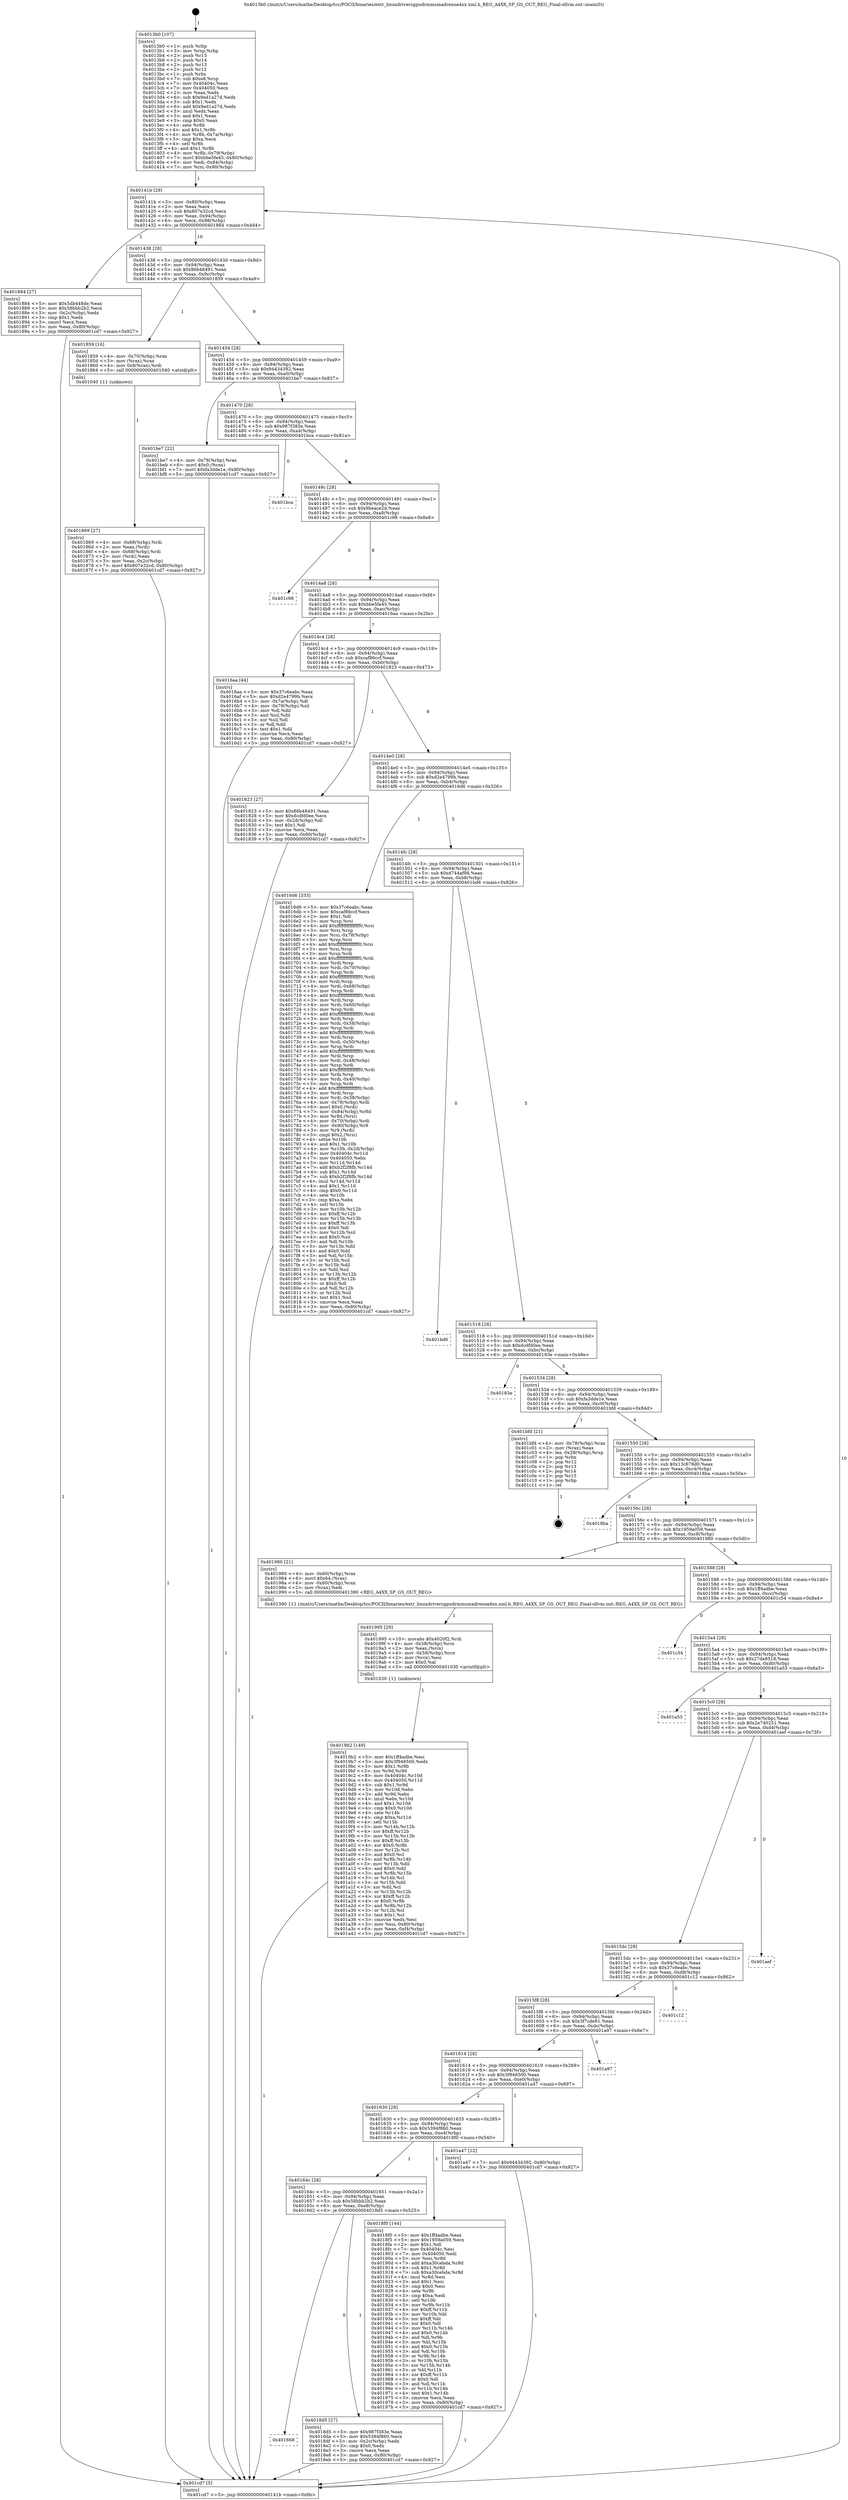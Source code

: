 digraph "0x4013b0" {
  label = "0x4013b0 (/mnt/c/Users/mathe/Desktop/tcc/POCII/binaries/extr_linuxdriversgpudrmmsmadrenoa4xx.xml.h_REG_A4XX_SP_GS_OUT_REG_Final-ollvm.out::main(0))"
  labelloc = "t"
  node[shape=record]

  Entry [label="",width=0.3,height=0.3,shape=circle,fillcolor=black,style=filled]
  "0x40141b" [label="{
     0x40141b [29]\l
     | [instrs]\l
     &nbsp;&nbsp;0x40141b \<+3\>: mov -0x80(%rbp),%eax\l
     &nbsp;&nbsp;0x40141e \<+2\>: mov %eax,%ecx\l
     &nbsp;&nbsp;0x401420 \<+6\>: sub $0x807e32cd,%ecx\l
     &nbsp;&nbsp;0x401426 \<+6\>: mov %eax,-0x94(%rbp)\l
     &nbsp;&nbsp;0x40142c \<+6\>: mov %ecx,-0x98(%rbp)\l
     &nbsp;&nbsp;0x401432 \<+6\>: je 0000000000401884 \<main+0x4d4\>\l
  }"]
  "0x401884" [label="{
     0x401884 [27]\l
     | [instrs]\l
     &nbsp;&nbsp;0x401884 \<+5\>: mov $0x5db448de,%eax\l
     &nbsp;&nbsp;0x401889 \<+5\>: mov $0x58bbb2b2,%ecx\l
     &nbsp;&nbsp;0x40188e \<+3\>: mov -0x2c(%rbp),%edx\l
     &nbsp;&nbsp;0x401891 \<+3\>: cmp $0x1,%edx\l
     &nbsp;&nbsp;0x401894 \<+3\>: cmovl %ecx,%eax\l
     &nbsp;&nbsp;0x401897 \<+3\>: mov %eax,-0x80(%rbp)\l
     &nbsp;&nbsp;0x40189a \<+5\>: jmp 0000000000401cd7 \<main+0x927\>\l
  }"]
  "0x401438" [label="{
     0x401438 [28]\l
     | [instrs]\l
     &nbsp;&nbsp;0x401438 \<+5\>: jmp 000000000040143d \<main+0x8d\>\l
     &nbsp;&nbsp;0x40143d \<+6\>: mov -0x94(%rbp),%eax\l
     &nbsp;&nbsp;0x401443 \<+5\>: sub $0x86b48491,%eax\l
     &nbsp;&nbsp;0x401448 \<+6\>: mov %eax,-0x9c(%rbp)\l
     &nbsp;&nbsp;0x40144e \<+6\>: je 0000000000401859 \<main+0x4a9\>\l
  }"]
  Exit [label="",width=0.3,height=0.3,shape=circle,fillcolor=black,style=filled,peripheries=2]
  "0x401859" [label="{
     0x401859 [16]\l
     | [instrs]\l
     &nbsp;&nbsp;0x401859 \<+4\>: mov -0x70(%rbp),%rax\l
     &nbsp;&nbsp;0x40185d \<+3\>: mov (%rax),%rax\l
     &nbsp;&nbsp;0x401860 \<+4\>: mov 0x8(%rax),%rdi\l
     &nbsp;&nbsp;0x401864 \<+5\>: call 0000000000401040 \<atoi@plt\>\l
     | [calls]\l
     &nbsp;&nbsp;0x401040 \{1\} (unknown)\l
  }"]
  "0x401454" [label="{
     0x401454 [28]\l
     | [instrs]\l
     &nbsp;&nbsp;0x401454 \<+5\>: jmp 0000000000401459 \<main+0xa9\>\l
     &nbsp;&nbsp;0x401459 \<+6\>: mov -0x94(%rbp),%eax\l
     &nbsp;&nbsp;0x40145f \<+5\>: sub $0x94434392,%eax\l
     &nbsp;&nbsp;0x401464 \<+6\>: mov %eax,-0xa0(%rbp)\l
     &nbsp;&nbsp;0x40146a \<+6\>: je 0000000000401be7 \<main+0x837\>\l
  }"]
  "0x4019b2" [label="{
     0x4019b2 [149]\l
     | [instrs]\l
     &nbsp;&nbsp;0x4019b2 \<+5\>: mov $0x1ff4adbe,%esi\l
     &nbsp;&nbsp;0x4019b7 \<+5\>: mov $0x3f946500,%edx\l
     &nbsp;&nbsp;0x4019bc \<+3\>: mov $0x1,%r8b\l
     &nbsp;&nbsp;0x4019bf \<+3\>: xor %r9d,%r9d\l
     &nbsp;&nbsp;0x4019c2 \<+8\>: mov 0x40404c,%r10d\l
     &nbsp;&nbsp;0x4019ca \<+8\>: mov 0x404050,%r11d\l
     &nbsp;&nbsp;0x4019d2 \<+4\>: sub $0x1,%r9d\l
     &nbsp;&nbsp;0x4019d6 \<+3\>: mov %r10d,%ebx\l
     &nbsp;&nbsp;0x4019d9 \<+3\>: add %r9d,%ebx\l
     &nbsp;&nbsp;0x4019dc \<+4\>: imul %ebx,%r10d\l
     &nbsp;&nbsp;0x4019e0 \<+4\>: and $0x1,%r10d\l
     &nbsp;&nbsp;0x4019e4 \<+4\>: cmp $0x0,%r10d\l
     &nbsp;&nbsp;0x4019e8 \<+4\>: sete %r14b\l
     &nbsp;&nbsp;0x4019ec \<+4\>: cmp $0xa,%r11d\l
     &nbsp;&nbsp;0x4019f0 \<+4\>: setl %r15b\l
     &nbsp;&nbsp;0x4019f4 \<+3\>: mov %r14b,%r12b\l
     &nbsp;&nbsp;0x4019f7 \<+4\>: xor $0xff,%r12b\l
     &nbsp;&nbsp;0x4019fb \<+3\>: mov %r15b,%r13b\l
     &nbsp;&nbsp;0x4019fe \<+4\>: xor $0xff,%r13b\l
     &nbsp;&nbsp;0x401a02 \<+4\>: xor $0x0,%r8b\l
     &nbsp;&nbsp;0x401a06 \<+3\>: mov %r12b,%cl\l
     &nbsp;&nbsp;0x401a09 \<+3\>: and $0x0,%cl\l
     &nbsp;&nbsp;0x401a0c \<+3\>: and %r8b,%r14b\l
     &nbsp;&nbsp;0x401a0f \<+3\>: mov %r13b,%dil\l
     &nbsp;&nbsp;0x401a12 \<+4\>: and $0x0,%dil\l
     &nbsp;&nbsp;0x401a16 \<+3\>: and %r8b,%r15b\l
     &nbsp;&nbsp;0x401a19 \<+3\>: or %r14b,%cl\l
     &nbsp;&nbsp;0x401a1c \<+3\>: or %r15b,%dil\l
     &nbsp;&nbsp;0x401a1f \<+3\>: xor %dil,%cl\l
     &nbsp;&nbsp;0x401a22 \<+3\>: or %r13b,%r12b\l
     &nbsp;&nbsp;0x401a25 \<+4\>: xor $0xff,%r12b\l
     &nbsp;&nbsp;0x401a29 \<+4\>: or $0x0,%r8b\l
     &nbsp;&nbsp;0x401a2d \<+3\>: and %r8b,%r12b\l
     &nbsp;&nbsp;0x401a30 \<+3\>: or %r12b,%cl\l
     &nbsp;&nbsp;0x401a33 \<+3\>: test $0x1,%cl\l
     &nbsp;&nbsp;0x401a36 \<+3\>: cmovne %edx,%esi\l
     &nbsp;&nbsp;0x401a39 \<+3\>: mov %esi,-0x80(%rbp)\l
     &nbsp;&nbsp;0x401a3c \<+6\>: mov %eax,-0xf4(%rbp)\l
     &nbsp;&nbsp;0x401a42 \<+5\>: jmp 0000000000401cd7 \<main+0x927\>\l
  }"]
  "0x401be7" [label="{
     0x401be7 [22]\l
     | [instrs]\l
     &nbsp;&nbsp;0x401be7 \<+4\>: mov -0x78(%rbp),%rax\l
     &nbsp;&nbsp;0x401beb \<+6\>: movl $0x0,(%rax)\l
     &nbsp;&nbsp;0x401bf1 \<+7\>: movl $0xfa3dde1e,-0x80(%rbp)\l
     &nbsp;&nbsp;0x401bf8 \<+5\>: jmp 0000000000401cd7 \<main+0x927\>\l
  }"]
  "0x401470" [label="{
     0x401470 [28]\l
     | [instrs]\l
     &nbsp;&nbsp;0x401470 \<+5\>: jmp 0000000000401475 \<main+0xc5\>\l
     &nbsp;&nbsp;0x401475 \<+6\>: mov -0x94(%rbp),%eax\l
     &nbsp;&nbsp;0x40147b \<+5\>: sub $0x987f383e,%eax\l
     &nbsp;&nbsp;0x401480 \<+6\>: mov %eax,-0xa4(%rbp)\l
     &nbsp;&nbsp;0x401486 \<+6\>: je 0000000000401bca \<main+0x81a\>\l
  }"]
  "0x401995" [label="{
     0x401995 [29]\l
     | [instrs]\l
     &nbsp;&nbsp;0x401995 \<+10\>: movabs $0x4020f2,%rdi\l
     &nbsp;&nbsp;0x40199f \<+4\>: mov -0x58(%rbp),%rcx\l
     &nbsp;&nbsp;0x4019a3 \<+2\>: mov %eax,(%rcx)\l
     &nbsp;&nbsp;0x4019a5 \<+4\>: mov -0x58(%rbp),%rcx\l
     &nbsp;&nbsp;0x4019a9 \<+2\>: mov (%rcx),%esi\l
     &nbsp;&nbsp;0x4019ab \<+2\>: mov $0x0,%al\l
     &nbsp;&nbsp;0x4019ad \<+5\>: call 0000000000401030 \<printf@plt\>\l
     | [calls]\l
     &nbsp;&nbsp;0x401030 \{1\} (unknown)\l
  }"]
  "0x401bca" [label="{
     0x401bca\l
  }", style=dashed]
  "0x40148c" [label="{
     0x40148c [28]\l
     | [instrs]\l
     &nbsp;&nbsp;0x40148c \<+5\>: jmp 0000000000401491 \<main+0xe1\>\l
     &nbsp;&nbsp;0x401491 \<+6\>: mov -0x94(%rbp),%eax\l
     &nbsp;&nbsp;0x401497 \<+5\>: sub $0x9beace2d,%eax\l
     &nbsp;&nbsp;0x40149c \<+6\>: mov %eax,-0xa8(%rbp)\l
     &nbsp;&nbsp;0x4014a2 \<+6\>: je 0000000000401c98 \<main+0x8e8\>\l
  }"]
  "0x401668" [label="{
     0x401668\l
  }", style=dashed]
  "0x401c98" [label="{
     0x401c98\l
  }", style=dashed]
  "0x4014a8" [label="{
     0x4014a8 [28]\l
     | [instrs]\l
     &nbsp;&nbsp;0x4014a8 \<+5\>: jmp 00000000004014ad \<main+0xfd\>\l
     &nbsp;&nbsp;0x4014ad \<+6\>: mov -0x94(%rbp),%eax\l
     &nbsp;&nbsp;0x4014b3 \<+5\>: sub $0xbbe5fe45,%eax\l
     &nbsp;&nbsp;0x4014b8 \<+6\>: mov %eax,-0xac(%rbp)\l
     &nbsp;&nbsp;0x4014be \<+6\>: je 00000000004016aa \<main+0x2fa\>\l
  }"]
  "0x4018d5" [label="{
     0x4018d5 [27]\l
     | [instrs]\l
     &nbsp;&nbsp;0x4018d5 \<+5\>: mov $0x987f383e,%eax\l
     &nbsp;&nbsp;0x4018da \<+5\>: mov $0x5394f860,%ecx\l
     &nbsp;&nbsp;0x4018df \<+3\>: mov -0x2c(%rbp),%edx\l
     &nbsp;&nbsp;0x4018e2 \<+3\>: cmp $0x0,%edx\l
     &nbsp;&nbsp;0x4018e5 \<+3\>: cmove %ecx,%eax\l
     &nbsp;&nbsp;0x4018e8 \<+3\>: mov %eax,-0x80(%rbp)\l
     &nbsp;&nbsp;0x4018eb \<+5\>: jmp 0000000000401cd7 \<main+0x927\>\l
  }"]
  "0x4016aa" [label="{
     0x4016aa [44]\l
     | [instrs]\l
     &nbsp;&nbsp;0x4016aa \<+5\>: mov $0x37c6eabc,%eax\l
     &nbsp;&nbsp;0x4016af \<+5\>: mov $0xd2e4799b,%ecx\l
     &nbsp;&nbsp;0x4016b4 \<+3\>: mov -0x7a(%rbp),%dl\l
     &nbsp;&nbsp;0x4016b7 \<+4\>: mov -0x79(%rbp),%sil\l
     &nbsp;&nbsp;0x4016bb \<+3\>: mov %dl,%dil\l
     &nbsp;&nbsp;0x4016be \<+3\>: and %sil,%dil\l
     &nbsp;&nbsp;0x4016c1 \<+3\>: xor %sil,%dl\l
     &nbsp;&nbsp;0x4016c4 \<+3\>: or %dl,%dil\l
     &nbsp;&nbsp;0x4016c7 \<+4\>: test $0x1,%dil\l
     &nbsp;&nbsp;0x4016cb \<+3\>: cmovne %ecx,%eax\l
     &nbsp;&nbsp;0x4016ce \<+3\>: mov %eax,-0x80(%rbp)\l
     &nbsp;&nbsp;0x4016d1 \<+5\>: jmp 0000000000401cd7 \<main+0x927\>\l
  }"]
  "0x4014c4" [label="{
     0x4014c4 [28]\l
     | [instrs]\l
     &nbsp;&nbsp;0x4014c4 \<+5\>: jmp 00000000004014c9 \<main+0x119\>\l
     &nbsp;&nbsp;0x4014c9 \<+6\>: mov -0x94(%rbp),%eax\l
     &nbsp;&nbsp;0x4014cf \<+5\>: sub $0xcaf86ccf,%eax\l
     &nbsp;&nbsp;0x4014d4 \<+6\>: mov %eax,-0xb0(%rbp)\l
     &nbsp;&nbsp;0x4014da \<+6\>: je 0000000000401823 \<main+0x473\>\l
  }"]
  "0x401cd7" [label="{
     0x401cd7 [5]\l
     | [instrs]\l
     &nbsp;&nbsp;0x401cd7 \<+5\>: jmp 000000000040141b \<main+0x6b\>\l
  }"]
  "0x4013b0" [label="{
     0x4013b0 [107]\l
     | [instrs]\l
     &nbsp;&nbsp;0x4013b0 \<+1\>: push %rbp\l
     &nbsp;&nbsp;0x4013b1 \<+3\>: mov %rsp,%rbp\l
     &nbsp;&nbsp;0x4013b4 \<+2\>: push %r15\l
     &nbsp;&nbsp;0x4013b6 \<+2\>: push %r14\l
     &nbsp;&nbsp;0x4013b8 \<+2\>: push %r13\l
     &nbsp;&nbsp;0x4013ba \<+2\>: push %r12\l
     &nbsp;&nbsp;0x4013bc \<+1\>: push %rbx\l
     &nbsp;&nbsp;0x4013bd \<+7\>: sub $0xe8,%rsp\l
     &nbsp;&nbsp;0x4013c4 \<+7\>: mov 0x40404c,%eax\l
     &nbsp;&nbsp;0x4013cb \<+7\>: mov 0x404050,%ecx\l
     &nbsp;&nbsp;0x4013d2 \<+2\>: mov %eax,%edx\l
     &nbsp;&nbsp;0x4013d4 \<+6\>: sub $0x9ed1a27d,%edx\l
     &nbsp;&nbsp;0x4013da \<+3\>: sub $0x1,%edx\l
     &nbsp;&nbsp;0x4013dd \<+6\>: add $0x9ed1a27d,%edx\l
     &nbsp;&nbsp;0x4013e3 \<+3\>: imul %edx,%eax\l
     &nbsp;&nbsp;0x4013e6 \<+3\>: and $0x1,%eax\l
     &nbsp;&nbsp;0x4013e9 \<+3\>: cmp $0x0,%eax\l
     &nbsp;&nbsp;0x4013ec \<+4\>: sete %r8b\l
     &nbsp;&nbsp;0x4013f0 \<+4\>: and $0x1,%r8b\l
     &nbsp;&nbsp;0x4013f4 \<+4\>: mov %r8b,-0x7a(%rbp)\l
     &nbsp;&nbsp;0x4013f8 \<+3\>: cmp $0xa,%ecx\l
     &nbsp;&nbsp;0x4013fb \<+4\>: setl %r8b\l
     &nbsp;&nbsp;0x4013ff \<+4\>: and $0x1,%r8b\l
     &nbsp;&nbsp;0x401403 \<+4\>: mov %r8b,-0x79(%rbp)\l
     &nbsp;&nbsp;0x401407 \<+7\>: movl $0xbbe5fe45,-0x80(%rbp)\l
     &nbsp;&nbsp;0x40140e \<+6\>: mov %edi,-0x84(%rbp)\l
     &nbsp;&nbsp;0x401414 \<+7\>: mov %rsi,-0x90(%rbp)\l
  }"]
  "0x40164c" [label="{
     0x40164c [28]\l
     | [instrs]\l
     &nbsp;&nbsp;0x40164c \<+5\>: jmp 0000000000401651 \<main+0x2a1\>\l
     &nbsp;&nbsp;0x401651 \<+6\>: mov -0x94(%rbp),%eax\l
     &nbsp;&nbsp;0x401657 \<+5\>: sub $0x58bbb2b2,%eax\l
     &nbsp;&nbsp;0x40165c \<+6\>: mov %eax,-0xe8(%rbp)\l
     &nbsp;&nbsp;0x401662 \<+6\>: je 00000000004018d5 \<main+0x525\>\l
  }"]
  "0x401823" [label="{
     0x401823 [27]\l
     | [instrs]\l
     &nbsp;&nbsp;0x401823 \<+5\>: mov $0x86b48491,%eax\l
     &nbsp;&nbsp;0x401828 \<+5\>: mov $0xdcdfd0ee,%ecx\l
     &nbsp;&nbsp;0x40182d \<+3\>: mov -0x2d(%rbp),%dl\l
     &nbsp;&nbsp;0x401830 \<+3\>: test $0x1,%dl\l
     &nbsp;&nbsp;0x401833 \<+3\>: cmovne %ecx,%eax\l
     &nbsp;&nbsp;0x401836 \<+3\>: mov %eax,-0x80(%rbp)\l
     &nbsp;&nbsp;0x401839 \<+5\>: jmp 0000000000401cd7 \<main+0x927\>\l
  }"]
  "0x4014e0" [label="{
     0x4014e0 [28]\l
     | [instrs]\l
     &nbsp;&nbsp;0x4014e0 \<+5\>: jmp 00000000004014e5 \<main+0x135\>\l
     &nbsp;&nbsp;0x4014e5 \<+6\>: mov -0x94(%rbp),%eax\l
     &nbsp;&nbsp;0x4014eb \<+5\>: sub $0xd2e4799b,%eax\l
     &nbsp;&nbsp;0x4014f0 \<+6\>: mov %eax,-0xb4(%rbp)\l
     &nbsp;&nbsp;0x4014f6 \<+6\>: je 00000000004016d6 \<main+0x326\>\l
  }"]
  "0x4018f0" [label="{
     0x4018f0 [144]\l
     | [instrs]\l
     &nbsp;&nbsp;0x4018f0 \<+5\>: mov $0x1ff4adbe,%eax\l
     &nbsp;&nbsp;0x4018f5 \<+5\>: mov $0x1959a059,%ecx\l
     &nbsp;&nbsp;0x4018fa \<+2\>: mov $0x1,%dl\l
     &nbsp;&nbsp;0x4018fc \<+7\>: mov 0x40404c,%esi\l
     &nbsp;&nbsp;0x401903 \<+7\>: mov 0x404050,%edi\l
     &nbsp;&nbsp;0x40190a \<+3\>: mov %esi,%r8d\l
     &nbsp;&nbsp;0x40190d \<+7\>: add $0xa30cebda,%r8d\l
     &nbsp;&nbsp;0x401914 \<+4\>: sub $0x1,%r8d\l
     &nbsp;&nbsp;0x401918 \<+7\>: sub $0xa30cebda,%r8d\l
     &nbsp;&nbsp;0x40191f \<+4\>: imul %r8d,%esi\l
     &nbsp;&nbsp;0x401923 \<+3\>: and $0x1,%esi\l
     &nbsp;&nbsp;0x401926 \<+3\>: cmp $0x0,%esi\l
     &nbsp;&nbsp;0x401929 \<+4\>: sete %r9b\l
     &nbsp;&nbsp;0x40192d \<+3\>: cmp $0xa,%edi\l
     &nbsp;&nbsp;0x401930 \<+4\>: setl %r10b\l
     &nbsp;&nbsp;0x401934 \<+3\>: mov %r9b,%r11b\l
     &nbsp;&nbsp;0x401937 \<+4\>: xor $0xff,%r11b\l
     &nbsp;&nbsp;0x40193b \<+3\>: mov %r10b,%bl\l
     &nbsp;&nbsp;0x40193e \<+3\>: xor $0xff,%bl\l
     &nbsp;&nbsp;0x401941 \<+3\>: xor $0x0,%dl\l
     &nbsp;&nbsp;0x401944 \<+3\>: mov %r11b,%r14b\l
     &nbsp;&nbsp;0x401947 \<+4\>: and $0x0,%r14b\l
     &nbsp;&nbsp;0x40194b \<+3\>: and %dl,%r9b\l
     &nbsp;&nbsp;0x40194e \<+3\>: mov %bl,%r15b\l
     &nbsp;&nbsp;0x401951 \<+4\>: and $0x0,%r15b\l
     &nbsp;&nbsp;0x401955 \<+3\>: and %dl,%r10b\l
     &nbsp;&nbsp;0x401958 \<+3\>: or %r9b,%r14b\l
     &nbsp;&nbsp;0x40195b \<+3\>: or %r10b,%r15b\l
     &nbsp;&nbsp;0x40195e \<+3\>: xor %r15b,%r14b\l
     &nbsp;&nbsp;0x401961 \<+3\>: or %bl,%r11b\l
     &nbsp;&nbsp;0x401964 \<+4\>: xor $0xff,%r11b\l
     &nbsp;&nbsp;0x401968 \<+3\>: or $0x0,%dl\l
     &nbsp;&nbsp;0x40196b \<+3\>: and %dl,%r11b\l
     &nbsp;&nbsp;0x40196e \<+3\>: or %r11b,%r14b\l
     &nbsp;&nbsp;0x401971 \<+4\>: test $0x1,%r14b\l
     &nbsp;&nbsp;0x401975 \<+3\>: cmovne %ecx,%eax\l
     &nbsp;&nbsp;0x401978 \<+3\>: mov %eax,-0x80(%rbp)\l
     &nbsp;&nbsp;0x40197b \<+5\>: jmp 0000000000401cd7 \<main+0x927\>\l
  }"]
  "0x4016d6" [label="{
     0x4016d6 [333]\l
     | [instrs]\l
     &nbsp;&nbsp;0x4016d6 \<+5\>: mov $0x37c6eabc,%eax\l
     &nbsp;&nbsp;0x4016db \<+5\>: mov $0xcaf86ccf,%ecx\l
     &nbsp;&nbsp;0x4016e0 \<+2\>: mov $0x1,%dl\l
     &nbsp;&nbsp;0x4016e2 \<+3\>: mov %rsp,%rsi\l
     &nbsp;&nbsp;0x4016e5 \<+4\>: add $0xfffffffffffffff0,%rsi\l
     &nbsp;&nbsp;0x4016e9 \<+3\>: mov %rsi,%rsp\l
     &nbsp;&nbsp;0x4016ec \<+4\>: mov %rsi,-0x78(%rbp)\l
     &nbsp;&nbsp;0x4016f0 \<+3\>: mov %rsp,%rsi\l
     &nbsp;&nbsp;0x4016f3 \<+4\>: add $0xfffffffffffffff0,%rsi\l
     &nbsp;&nbsp;0x4016f7 \<+3\>: mov %rsi,%rsp\l
     &nbsp;&nbsp;0x4016fa \<+3\>: mov %rsp,%rdi\l
     &nbsp;&nbsp;0x4016fd \<+4\>: add $0xfffffffffffffff0,%rdi\l
     &nbsp;&nbsp;0x401701 \<+3\>: mov %rdi,%rsp\l
     &nbsp;&nbsp;0x401704 \<+4\>: mov %rdi,-0x70(%rbp)\l
     &nbsp;&nbsp;0x401708 \<+3\>: mov %rsp,%rdi\l
     &nbsp;&nbsp;0x40170b \<+4\>: add $0xfffffffffffffff0,%rdi\l
     &nbsp;&nbsp;0x40170f \<+3\>: mov %rdi,%rsp\l
     &nbsp;&nbsp;0x401712 \<+4\>: mov %rdi,-0x68(%rbp)\l
     &nbsp;&nbsp;0x401716 \<+3\>: mov %rsp,%rdi\l
     &nbsp;&nbsp;0x401719 \<+4\>: add $0xfffffffffffffff0,%rdi\l
     &nbsp;&nbsp;0x40171d \<+3\>: mov %rdi,%rsp\l
     &nbsp;&nbsp;0x401720 \<+4\>: mov %rdi,-0x60(%rbp)\l
     &nbsp;&nbsp;0x401724 \<+3\>: mov %rsp,%rdi\l
     &nbsp;&nbsp;0x401727 \<+4\>: add $0xfffffffffffffff0,%rdi\l
     &nbsp;&nbsp;0x40172b \<+3\>: mov %rdi,%rsp\l
     &nbsp;&nbsp;0x40172e \<+4\>: mov %rdi,-0x58(%rbp)\l
     &nbsp;&nbsp;0x401732 \<+3\>: mov %rsp,%rdi\l
     &nbsp;&nbsp;0x401735 \<+4\>: add $0xfffffffffffffff0,%rdi\l
     &nbsp;&nbsp;0x401739 \<+3\>: mov %rdi,%rsp\l
     &nbsp;&nbsp;0x40173c \<+4\>: mov %rdi,-0x50(%rbp)\l
     &nbsp;&nbsp;0x401740 \<+3\>: mov %rsp,%rdi\l
     &nbsp;&nbsp;0x401743 \<+4\>: add $0xfffffffffffffff0,%rdi\l
     &nbsp;&nbsp;0x401747 \<+3\>: mov %rdi,%rsp\l
     &nbsp;&nbsp;0x40174a \<+4\>: mov %rdi,-0x48(%rbp)\l
     &nbsp;&nbsp;0x40174e \<+3\>: mov %rsp,%rdi\l
     &nbsp;&nbsp;0x401751 \<+4\>: add $0xfffffffffffffff0,%rdi\l
     &nbsp;&nbsp;0x401755 \<+3\>: mov %rdi,%rsp\l
     &nbsp;&nbsp;0x401758 \<+4\>: mov %rdi,-0x40(%rbp)\l
     &nbsp;&nbsp;0x40175c \<+3\>: mov %rsp,%rdi\l
     &nbsp;&nbsp;0x40175f \<+4\>: add $0xfffffffffffffff0,%rdi\l
     &nbsp;&nbsp;0x401763 \<+3\>: mov %rdi,%rsp\l
     &nbsp;&nbsp;0x401766 \<+4\>: mov %rdi,-0x38(%rbp)\l
     &nbsp;&nbsp;0x40176a \<+4\>: mov -0x78(%rbp),%rdi\l
     &nbsp;&nbsp;0x40176e \<+6\>: movl $0x0,(%rdi)\l
     &nbsp;&nbsp;0x401774 \<+7\>: mov -0x84(%rbp),%r8d\l
     &nbsp;&nbsp;0x40177b \<+3\>: mov %r8d,(%rsi)\l
     &nbsp;&nbsp;0x40177e \<+4\>: mov -0x70(%rbp),%rdi\l
     &nbsp;&nbsp;0x401782 \<+7\>: mov -0x90(%rbp),%r9\l
     &nbsp;&nbsp;0x401789 \<+3\>: mov %r9,(%rdi)\l
     &nbsp;&nbsp;0x40178c \<+3\>: cmpl $0x2,(%rsi)\l
     &nbsp;&nbsp;0x40178f \<+4\>: setne %r10b\l
     &nbsp;&nbsp;0x401793 \<+4\>: and $0x1,%r10b\l
     &nbsp;&nbsp;0x401797 \<+4\>: mov %r10b,-0x2d(%rbp)\l
     &nbsp;&nbsp;0x40179b \<+8\>: mov 0x40404c,%r11d\l
     &nbsp;&nbsp;0x4017a3 \<+7\>: mov 0x404050,%ebx\l
     &nbsp;&nbsp;0x4017aa \<+3\>: mov %r11d,%r14d\l
     &nbsp;&nbsp;0x4017ad \<+7\>: add $0xb2f2f8fb,%r14d\l
     &nbsp;&nbsp;0x4017b4 \<+4\>: sub $0x1,%r14d\l
     &nbsp;&nbsp;0x4017b8 \<+7\>: sub $0xb2f2f8fb,%r14d\l
     &nbsp;&nbsp;0x4017bf \<+4\>: imul %r14d,%r11d\l
     &nbsp;&nbsp;0x4017c3 \<+4\>: and $0x1,%r11d\l
     &nbsp;&nbsp;0x4017c7 \<+4\>: cmp $0x0,%r11d\l
     &nbsp;&nbsp;0x4017cb \<+4\>: sete %r10b\l
     &nbsp;&nbsp;0x4017cf \<+3\>: cmp $0xa,%ebx\l
     &nbsp;&nbsp;0x4017d2 \<+4\>: setl %r15b\l
     &nbsp;&nbsp;0x4017d6 \<+3\>: mov %r10b,%r12b\l
     &nbsp;&nbsp;0x4017d9 \<+4\>: xor $0xff,%r12b\l
     &nbsp;&nbsp;0x4017dd \<+3\>: mov %r15b,%r13b\l
     &nbsp;&nbsp;0x4017e0 \<+4\>: xor $0xff,%r13b\l
     &nbsp;&nbsp;0x4017e4 \<+3\>: xor $0x0,%dl\l
     &nbsp;&nbsp;0x4017e7 \<+3\>: mov %r12b,%sil\l
     &nbsp;&nbsp;0x4017ea \<+4\>: and $0x0,%sil\l
     &nbsp;&nbsp;0x4017ee \<+3\>: and %dl,%r10b\l
     &nbsp;&nbsp;0x4017f1 \<+3\>: mov %r13b,%dil\l
     &nbsp;&nbsp;0x4017f4 \<+4\>: and $0x0,%dil\l
     &nbsp;&nbsp;0x4017f8 \<+3\>: and %dl,%r15b\l
     &nbsp;&nbsp;0x4017fb \<+3\>: or %r10b,%sil\l
     &nbsp;&nbsp;0x4017fe \<+3\>: or %r15b,%dil\l
     &nbsp;&nbsp;0x401801 \<+3\>: xor %dil,%sil\l
     &nbsp;&nbsp;0x401804 \<+3\>: or %r13b,%r12b\l
     &nbsp;&nbsp;0x401807 \<+4\>: xor $0xff,%r12b\l
     &nbsp;&nbsp;0x40180b \<+3\>: or $0x0,%dl\l
     &nbsp;&nbsp;0x40180e \<+3\>: and %dl,%r12b\l
     &nbsp;&nbsp;0x401811 \<+3\>: or %r12b,%sil\l
     &nbsp;&nbsp;0x401814 \<+4\>: test $0x1,%sil\l
     &nbsp;&nbsp;0x401818 \<+3\>: cmovne %ecx,%eax\l
     &nbsp;&nbsp;0x40181b \<+3\>: mov %eax,-0x80(%rbp)\l
     &nbsp;&nbsp;0x40181e \<+5\>: jmp 0000000000401cd7 \<main+0x927\>\l
  }"]
  "0x4014fc" [label="{
     0x4014fc [28]\l
     | [instrs]\l
     &nbsp;&nbsp;0x4014fc \<+5\>: jmp 0000000000401501 \<main+0x151\>\l
     &nbsp;&nbsp;0x401501 \<+6\>: mov -0x94(%rbp),%eax\l
     &nbsp;&nbsp;0x401507 \<+5\>: sub $0xd744af98,%eax\l
     &nbsp;&nbsp;0x40150c \<+6\>: mov %eax,-0xb8(%rbp)\l
     &nbsp;&nbsp;0x401512 \<+6\>: je 0000000000401bd6 \<main+0x826\>\l
  }"]
  "0x401630" [label="{
     0x401630 [28]\l
     | [instrs]\l
     &nbsp;&nbsp;0x401630 \<+5\>: jmp 0000000000401635 \<main+0x285\>\l
     &nbsp;&nbsp;0x401635 \<+6\>: mov -0x94(%rbp),%eax\l
     &nbsp;&nbsp;0x40163b \<+5\>: sub $0x5394f860,%eax\l
     &nbsp;&nbsp;0x401640 \<+6\>: mov %eax,-0xe4(%rbp)\l
     &nbsp;&nbsp;0x401646 \<+6\>: je 00000000004018f0 \<main+0x540\>\l
  }"]
  "0x401869" [label="{
     0x401869 [27]\l
     | [instrs]\l
     &nbsp;&nbsp;0x401869 \<+4\>: mov -0x68(%rbp),%rdi\l
     &nbsp;&nbsp;0x40186d \<+2\>: mov %eax,(%rdi)\l
     &nbsp;&nbsp;0x40186f \<+4\>: mov -0x68(%rbp),%rdi\l
     &nbsp;&nbsp;0x401873 \<+2\>: mov (%rdi),%eax\l
     &nbsp;&nbsp;0x401875 \<+3\>: mov %eax,-0x2c(%rbp)\l
     &nbsp;&nbsp;0x401878 \<+7\>: movl $0x807e32cd,-0x80(%rbp)\l
     &nbsp;&nbsp;0x40187f \<+5\>: jmp 0000000000401cd7 \<main+0x927\>\l
  }"]
  "0x401a47" [label="{
     0x401a47 [12]\l
     | [instrs]\l
     &nbsp;&nbsp;0x401a47 \<+7\>: movl $0x94434392,-0x80(%rbp)\l
     &nbsp;&nbsp;0x401a4e \<+5\>: jmp 0000000000401cd7 \<main+0x927\>\l
  }"]
  "0x401bd6" [label="{
     0x401bd6\l
  }", style=dashed]
  "0x401518" [label="{
     0x401518 [28]\l
     | [instrs]\l
     &nbsp;&nbsp;0x401518 \<+5\>: jmp 000000000040151d \<main+0x16d\>\l
     &nbsp;&nbsp;0x40151d \<+6\>: mov -0x94(%rbp),%eax\l
     &nbsp;&nbsp;0x401523 \<+5\>: sub $0xdcdfd0ee,%eax\l
     &nbsp;&nbsp;0x401528 \<+6\>: mov %eax,-0xbc(%rbp)\l
     &nbsp;&nbsp;0x40152e \<+6\>: je 000000000040183e \<main+0x48e\>\l
  }"]
  "0x401614" [label="{
     0x401614 [28]\l
     | [instrs]\l
     &nbsp;&nbsp;0x401614 \<+5\>: jmp 0000000000401619 \<main+0x269\>\l
     &nbsp;&nbsp;0x401619 \<+6\>: mov -0x94(%rbp),%eax\l
     &nbsp;&nbsp;0x40161f \<+5\>: sub $0x3f946500,%eax\l
     &nbsp;&nbsp;0x401624 \<+6\>: mov %eax,-0xe0(%rbp)\l
     &nbsp;&nbsp;0x40162a \<+6\>: je 0000000000401a47 \<main+0x697\>\l
  }"]
  "0x40183e" [label="{
     0x40183e\l
  }", style=dashed]
  "0x401534" [label="{
     0x401534 [28]\l
     | [instrs]\l
     &nbsp;&nbsp;0x401534 \<+5\>: jmp 0000000000401539 \<main+0x189\>\l
     &nbsp;&nbsp;0x401539 \<+6\>: mov -0x94(%rbp),%eax\l
     &nbsp;&nbsp;0x40153f \<+5\>: sub $0xfa3dde1e,%eax\l
     &nbsp;&nbsp;0x401544 \<+6\>: mov %eax,-0xc0(%rbp)\l
     &nbsp;&nbsp;0x40154a \<+6\>: je 0000000000401bfd \<main+0x84d\>\l
  }"]
  "0x401a97" [label="{
     0x401a97\l
  }", style=dashed]
  "0x401bfd" [label="{
     0x401bfd [21]\l
     | [instrs]\l
     &nbsp;&nbsp;0x401bfd \<+4\>: mov -0x78(%rbp),%rax\l
     &nbsp;&nbsp;0x401c01 \<+2\>: mov (%rax),%eax\l
     &nbsp;&nbsp;0x401c03 \<+4\>: lea -0x28(%rbp),%rsp\l
     &nbsp;&nbsp;0x401c07 \<+1\>: pop %rbx\l
     &nbsp;&nbsp;0x401c08 \<+2\>: pop %r12\l
     &nbsp;&nbsp;0x401c0a \<+2\>: pop %r13\l
     &nbsp;&nbsp;0x401c0c \<+2\>: pop %r14\l
     &nbsp;&nbsp;0x401c0e \<+2\>: pop %r15\l
     &nbsp;&nbsp;0x401c10 \<+1\>: pop %rbp\l
     &nbsp;&nbsp;0x401c11 \<+1\>: ret\l
  }"]
  "0x401550" [label="{
     0x401550 [28]\l
     | [instrs]\l
     &nbsp;&nbsp;0x401550 \<+5\>: jmp 0000000000401555 \<main+0x1a5\>\l
     &nbsp;&nbsp;0x401555 \<+6\>: mov -0x94(%rbp),%eax\l
     &nbsp;&nbsp;0x40155b \<+5\>: sub $0x13c678d0,%eax\l
     &nbsp;&nbsp;0x401560 \<+6\>: mov %eax,-0xc4(%rbp)\l
     &nbsp;&nbsp;0x401566 \<+6\>: je 00000000004018ba \<main+0x50a\>\l
  }"]
  "0x4015f8" [label="{
     0x4015f8 [28]\l
     | [instrs]\l
     &nbsp;&nbsp;0x4015f8 \<+5\>: jmp 00000000004015fd \<main+0x24d\>\l
     &nbsp;&nbsp;0x4015fd \<+6\>: mov -0x94(%rbp),%eax\l
     &nbsp;&nbsp;0x401603 \<+5\>: sub $0x3f7cde91,%eax\l
     &nbsp;&nbsp;0x401608 \<+6\>: mov %eax,-0xdc(%rbp)\l
     &nbsp;&nbsp;0x40160e \<+6\>: je 0000000000401a97 \<main+0x6e7\>\l
  }"]
  "0x4018ba" [label="{
     0x4018ba\l
  }", style=dashed]
  "0x40156c" [label="{
     0x40156c [28]\l
     | [instrs]\l
     &nbsp;&nbsp;0x40156c \<+5\>: jmp 0000000000401571 \<main+0x1c1\>\l
     &nbsp;&nbsp;0x401571 \<+6\>: mov -0x94(%rbp),%eax\l
     &nbsp;&nbsp;0x401577 \<+5\>: sub $0x1959a059,%eax\l
     &nbsp;&nbsp;0x40157c \<+6\>: mov %eax,-0xc8(%rbp)\l
     &nbsp;&nbsp;0x401582 \<+6\>: je 0000000000401980 \<main+0x5d0\>\l
  }"]
  "0x401c12" [label="{
     0x401c12\l
  }", style=dashed]
  "0x401980" [label="{
     0x401980 [21]\l
     | [instrs]\l
     &nbsp;&nbsp;0x401980 \<+4\>: mov -0x60(%rbp),%rax\l
     &nbsp;&nbsp;0x401984 \<+6\>: movl $0x64,(%rax)\l
     &nbsp;&nbsp;0x40198a \<+4\>: mov -0x60(%rbp),%rax\l
     &nbsp;&nbsp;0x40198e \<+2\>: mov (%rax),%edi\l
     &nbsp;&nbsp;0x401990 \<+5\>: call 0000000000401390 \<REG_A4XX_SP_GS_OUT_REG\>\l
     | [calls]\l
     &nbsp;&nbsp;0x401390 \{1\} (/mnt/c/Users/mathe/Desktop/tcc/POCII/binaries/extr_linuxdriversgpudrmmsmadrenoa4xx.xml.h_REG_A4XX_SP_GS_OUT_REG_Final-ollvm.out::REG_A4XX_SP_GS_OUT_REG)\l
  }"]
  "0x401588" [label="{
     0x401588 [28]\l
     | [instrs]\l
     &nbsp;&nbsp;0x401588 \<+5\>: jmp 000000000040158d \<main+0x1dd\>\l
     &nbsp;&nbsp;0x40158d \<+6\>: mov -0x94(%rbp),%eax\l
     &nbsp;&nbsp;0x401593 \<+5\>: sub $0x1ff4adbe,%eax\l
     &nbsp;&nbsp;0x401598 \<+6\>: mov %eax,-0xcc(%rbp)\l
     &nbsp;&nbsp;0x40159e \<+6\>: je 0000000000401c54 \<main+0x8a4\>\l
  }"]
  "0x4015dc" [label="{
     0x4015dc [28]\l
     | [instrs]\l
     &nbsp;&nbsp;0x4015dc \<+5\>: jmp 00000000004015e1 \<main+0x231\>\l
     &nbsp;&nbsp;0x4015e1 \<+6\>: mov -0x94(%rbp),%eax\l
     &nbsp;&nbsp;0x4015e7 \<+5\>: sub $0x37c6eabc,%eax\l
     &nbsp;&nbsp;0x4015ec \<+6\>: mov %eax,-0xd8(%rbp)\l
     &nbsp;&nbsp;0x4015f2 \<+6\>: je 0000000000401c12 \<main+0x862\>\l
  }"]
  "0x401c54" [label="{
     0x401c54\l
  }", style=dashed]
  "0x4015a4" [label="{
     0x4015a4 [28]\l
     | [instrs]\l
     &nbsp;&nbsp;0x4015a4 \<+5\>: jmp 00000000004015a9 \<main+0x1f9\>\l
     &nbsp;&nbsp;0x4015a9 \<+6\>: mov -0x94(%rbp),%eax\l
     &nbsp;&nbsp;0x4015af \<+5\>: sub $0x27de8518,%eax\l
     &nbsp;&nbsp;0x4015b4 \<+6\>: mov %eax,-0xd0(%rbp)\l
     &nbsp;&nbsp;0x4015ba \<+6\>: je 0000000000401a53 \<main+0x6a3\>\l
  }"]
  "0x401aef" [label="{
     0x401aef\l
  }", style=dashed]
  "0x401a53" [label="{
     0x401a53\l
  }", style=dashed]
  "0x4015c0" [label="{
     0x4015c0 [28]\l
     | [instrs]\l
     &nbsp;&nbsp;0x4015c0 \<+5\>: jmp 00000000004015c5 \<main+0x215\>\l
     &nbsp;&nbsp;0x4015c5 \<+6\>: mov -0x94(%rbp),%eax\l
     &nbsp;&nbsp;0x4015cb \<+5\>: sub $0x2e740251,%eax\l
     &nbsp;&nbsp;0x4015d0 \<+6\>: mov %eax,-0xd4(%rbp)\l
     &nbsp;&nbsp;0x4015d6 \<+6\>: je 0000000000401aef \<main+0x73f\>\l
  }"]
  Entry -> "0x4013b0" [label=" 1"]
  "0x40141b" -> "0x401884" [label=" 1"]
  "0x40141b" -> "0x401438" [label=" 10"]
  "0x401bfd" -> Exit [label=" 1"]
  "0x401438" -> "0x401859" [label=" 1"]
  "0x401438" -> "0x401454" [label=" 9"]
  "0x401be7" -> "0x401cd7" [label=" 1"]
  "0x401454" -> "0x401be7" [label=" 1"]
  "0x401454" -> "0x401470" [label=" 8"]
  "0x401a47" -> "0x401cd7" [label=" 1"]
  "0x401470" -> "0x401bca" [label=" 0"]
  "0x401470" -> "0x40148c" [label=" 8"]
  "0x4019b2" -> "0x401cd7" [label=" 1"]
  "0x40148c" -> "0x401c98" [label=" 0"]
  "0x40148c" -> "0x4014a8" [label=" 8"]
  "0x401995" -> "0x4019b2" [label=" 1"]
  "0x4014a8" -> "0x4016aa" [label=" 1"]
  "0x4014a8" -> "0x4014c4" [label=" 7"]
  "0x4016aa" -> "0x401cd7" [label=" 1"]
  "0x4013b0" -> "0x40141b" [label=" 1"]
  "0x401cd7" -> "0x40141b" [label=" 10"]
  "0x401980" -> "0x401995" [label=" 1"]
  "0x4014c4" -> "0x401823" [label=" 1"]
  "0x4014c4" -> "0x4014e0" [label=" 6"]
  "0x4018d5" -> "0x401cd7" [label=" 1"]
  "0x4014e0" -> "0x4016d6" [label=" 1"]
  "0x4014e0" -> "0x4014fc" [label=" 5"]
  "0x40164c" -> "0x401668" [label=" 0"]
  "0x4016d6" -> "0x401cd7" [label=" 1"]
  "0x401823" -> "0x401cd7" [label=" 1"]
  "0x401859" -> "0x401869" [label=" 1"]
  "0x401869" -> "0x401cd7" [label=" 1"]
  "0x401884" -> "0x401cd7" [label=" 1"]
  "0x4018f0" -> "0x401cd7" [label=" 1"]
  "0x4014fc" -> "0x401bd6" [label=" 0"]
  "0x4014fc" -> "0x401518" [label=" 5"]
  "0x401630" -> "0x40164c" [label=" 1"]
  "0x401518" -> "0x40183e" [label=" 0"]
  "0x401518" -> "0x401534" [label=" 5"]
  "0x40164c" -> "0x4018d5" [label=" 1"]
  "0x401534" -> "0x401bfd" [label=" 1"]
  "0x401534" -> "0x401550" [label=" 4"]
  "0x401614" -> "0x401630" [label=" 2"]
  "0x401550" -> "0x4018ba" [label=" 0"]
  "0x401550" -> "0x40156c" [label=" 4"]
  "0x401630" -> "0x4018f0" [label=" 1"]
  "0x40156c" -> "0x401980" [label=" 1"]
  "0x40156c" -> "0x401588" [label=" 3"]
  "0x4015f8" -> "0x401614" [label=" 3"]
  "0x401588" -> "0x401c54" [label=" 0"]
  "0x401588" -> "0x4015a4" [label=" 3"]
  "0x401614" -> "0x401a47" [label=" 1"]
  "0x4015a4" -> "0x401a53" [label=" 0"]
  "0x4015a4" -> "0x4015c0" [label=" 3"]
  "0x4015dc" -> "0x4015f8" [label=" 3"]
  "0x4015c0" -> "0x401aef" [label=" 0"]
  "0x4015c0" -> "0x4015dc" [label=" 3"]
  "0x4015f8" -> "0x401a97" [label=" 0"]
  "0x4015dc" -> "0x401c12" [label=" 0"]
}
